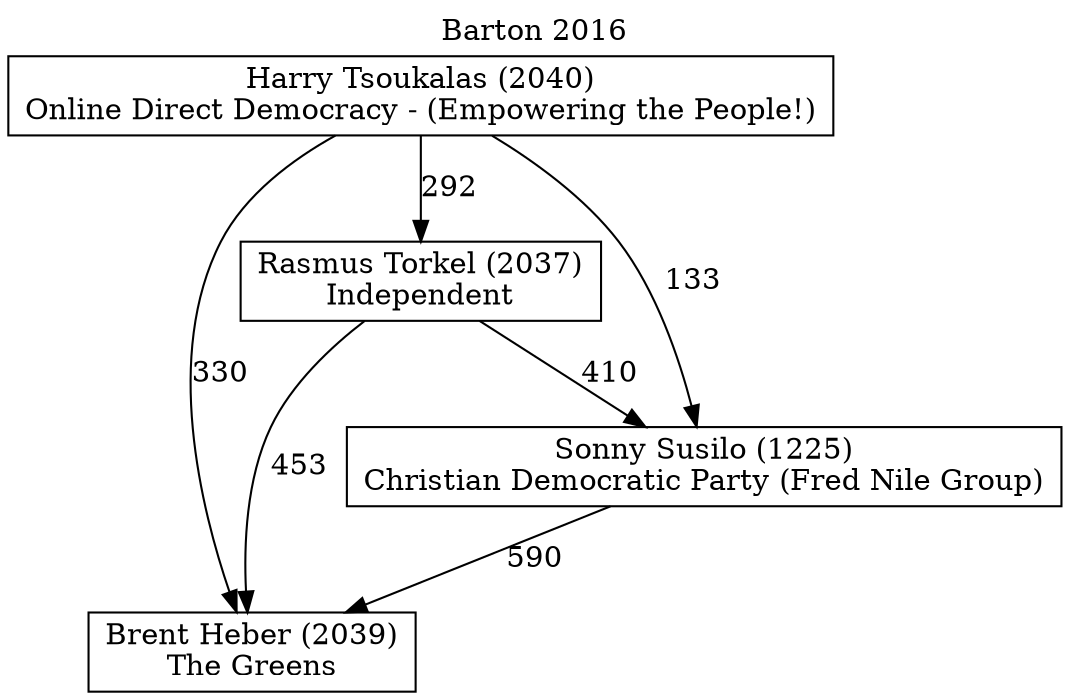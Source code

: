// House preference flow
digraph "Brent Heber (2039)_Barton_2016" {
	graph [label="Barton 2016" labelloc=t mclimit=10]
	node [shape=box]
	"Brent Heber (2039)" [label="Brent Heber (2039)
The Greens"]
	"Harry Tsoukalas (2040)" [label="Harry Tsoukalas (2040)
Online Direct Democracy - (Empowering the People!)"]
	"Rasmus Torkel (2037)" [label="Rasmus Torkel (2037)
Independent"]
	"Sonny Susilo (1225)" [label="Sonny Susilo (1225)
Christian Democratic Party (Fred Nile Group)"]
	"Harry Tsoukalas (2040)" -> "Brent Heber (2039)" [label=330]
	"Harry Tsoukalas (2040)" -> "Rasmus Torkel (2037)" [label=292]
	"Harry Tsoukalas (2040)" -> "Sonny Susilo (1225)" [label=133]
	"Rasmus Torkel (2037)" -> "Brent Heber (2039)" [label=453]
	"Rasmus Torkel (2037)" -> "Sonny Susilo (1225)" [label=410]
	"Sonny Susilo (1225)" -> "Brent Heber (2039)" [label=590]
}
